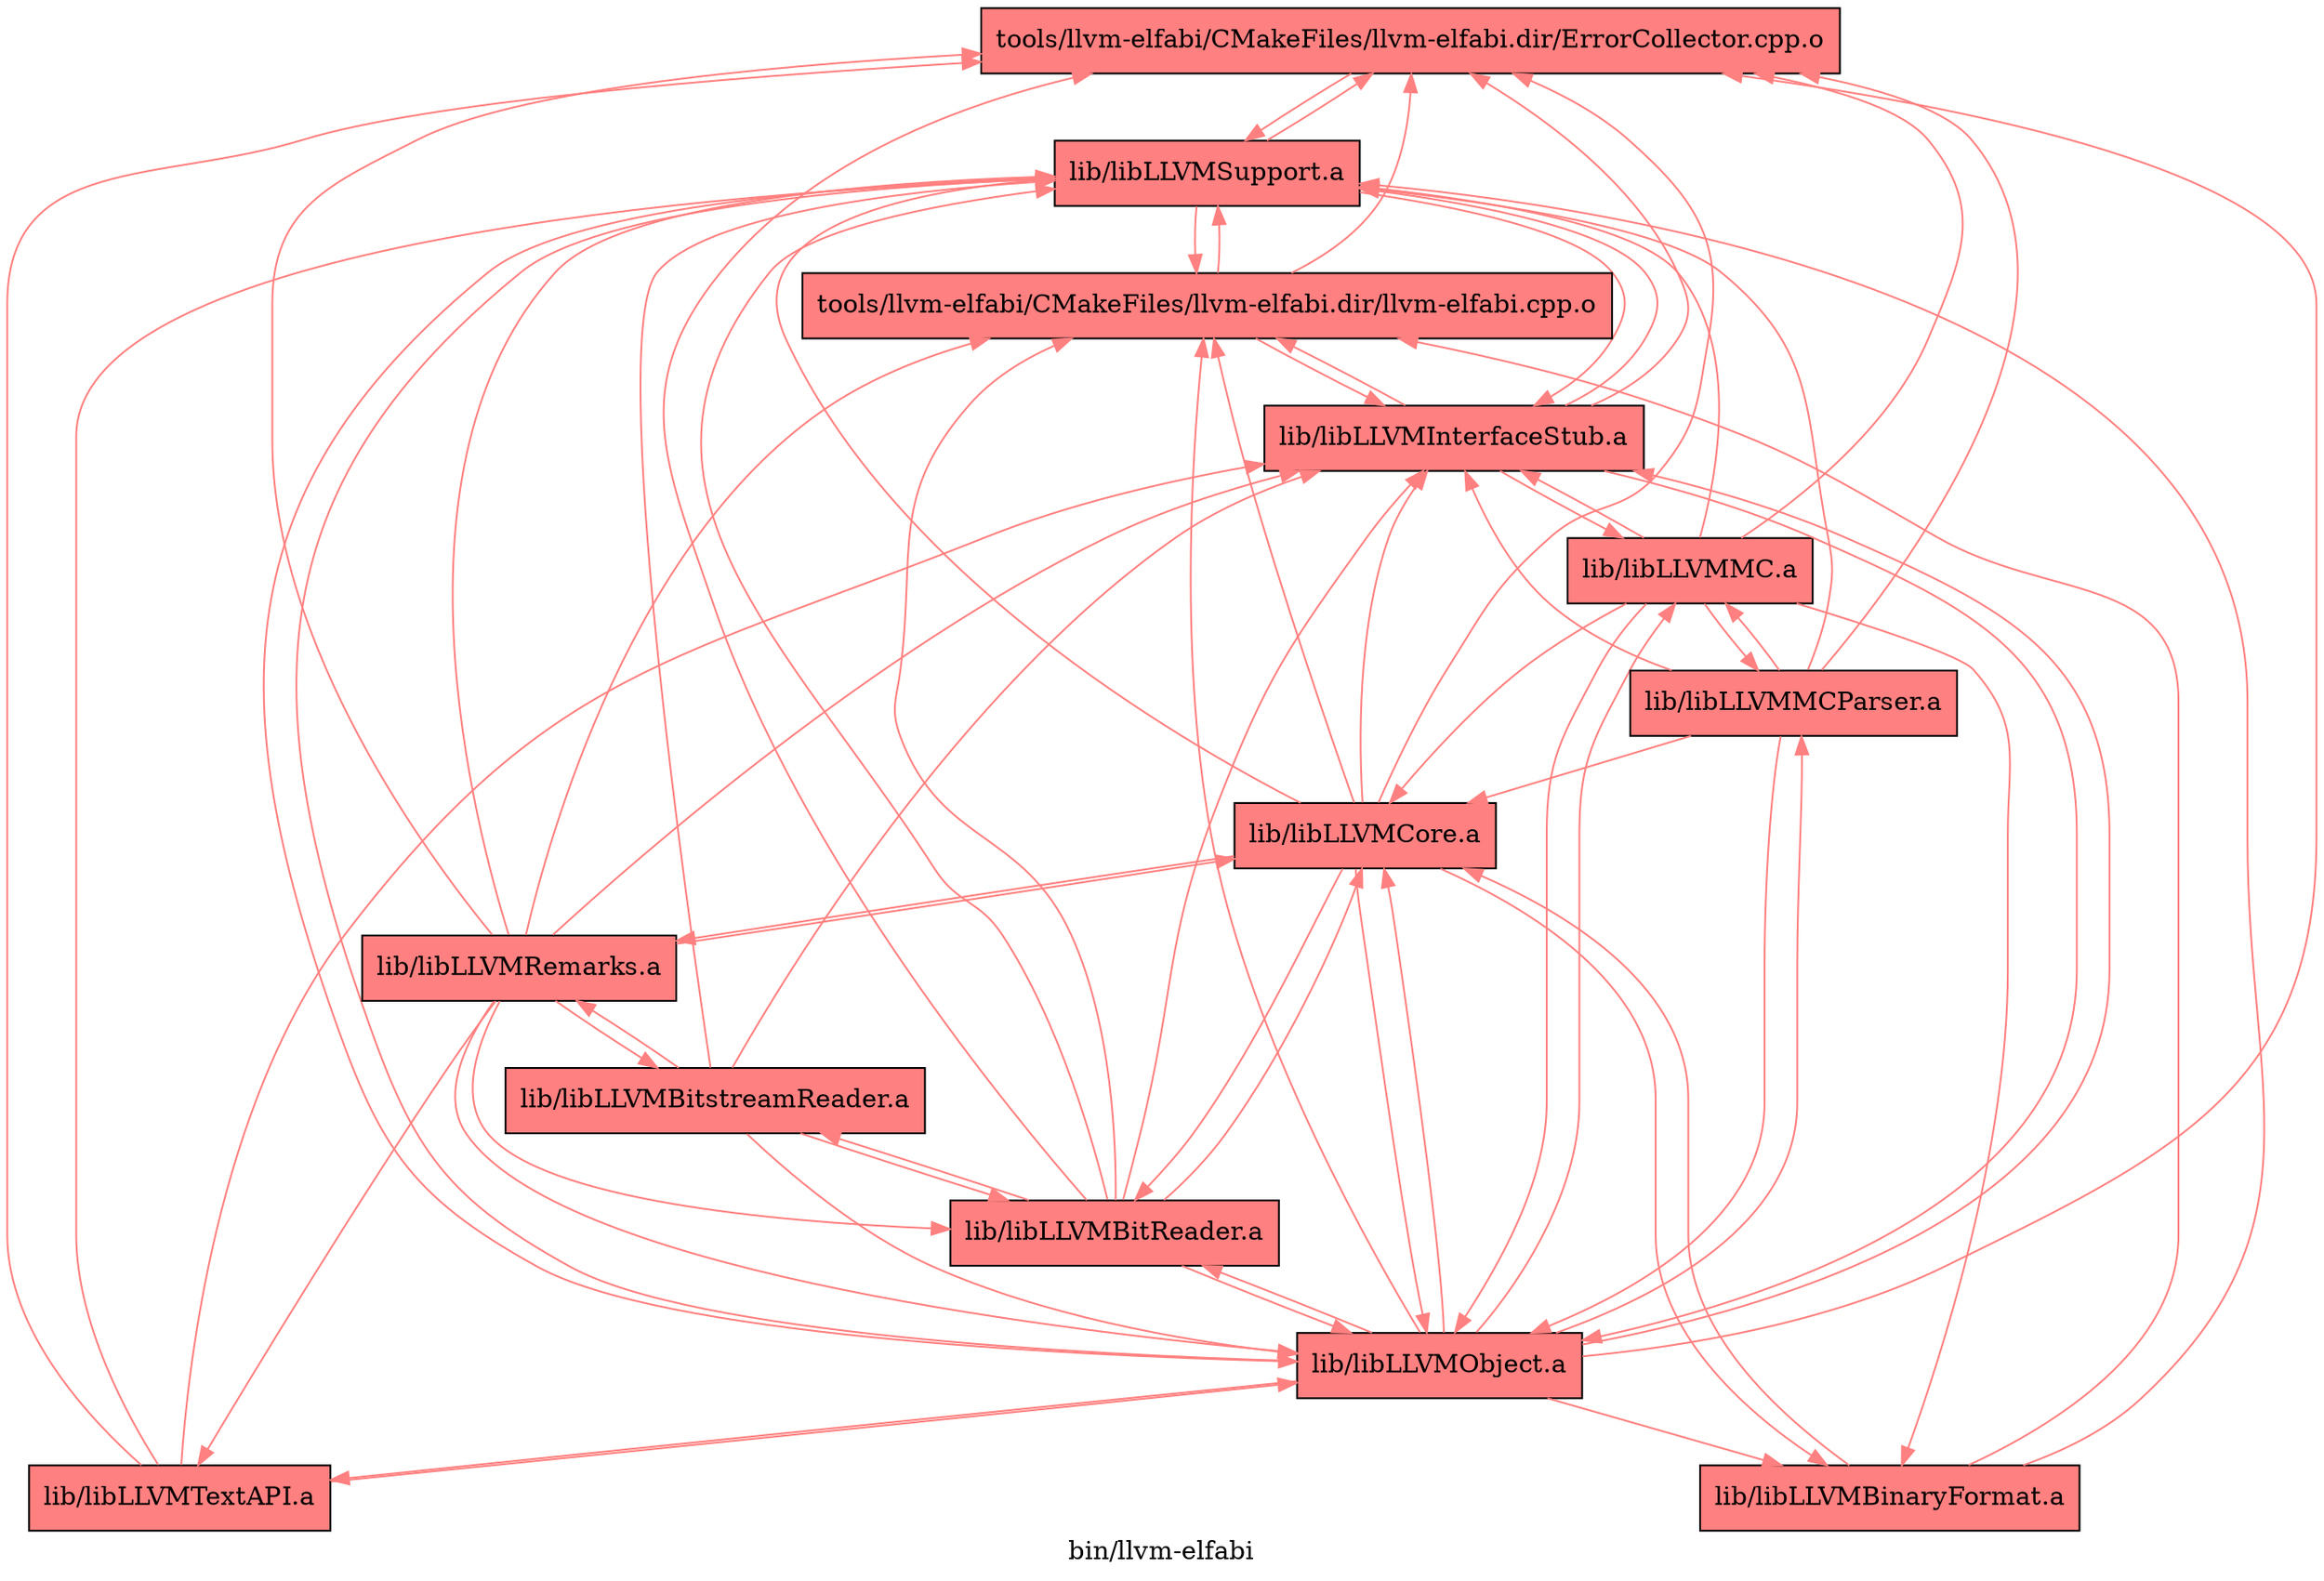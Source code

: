 digraph "bin/llvm-elfabi" {
	label="bin/llvm-elfabi";

	Node0x55e6107841b8 [shape=record,shape=record,style=filled,fillcolor="1.000000 0.5 1",label="{tools/llvm-elfabi/CMakeFiles/llvm-elfabi.dir/ErrorCollector.cpp.o}"];
	Node0x55e6107841b8 -> Node0x55e610784618[color="1.000000 0.5 1"];
	Node0x55e610784618 [shape=record,shape=record,style=filled,fillcolor="1.000000 0.5 1",label="{lib/libLLVMSupport.a}"];
	Node0x55e610784618 -> Node0x55e610784c08[color="1.000000 0.5 1"];
	Node0x55e610784618 -> Node0x55e610783c18[color="1.000000 0.5 1"];
	Node0x55e610784618 -> Node0x55e6107841b8[color="1.000000 0.5 1"];
	Node0x55e610784618 -> Node0x55e610784898[color="1.000000 0.5 1"];
	Node0x55e610784898 [shape=record,shape=record,style=filled,fillcolor="1.000000 0.5 1",label="{tools/llvm-elfabi/CMakeFiles/llvm-elfabi.dir/llvm-elfabi.cpp.o}"];
	Node0x55e610784898 -> Node0x55e6107841b8[color="1.000000 0.5 1"];
	Node0x55e610784898 -> Node0x55e610783c18[color="1.000000 0.5 1"];
	Node0x55e610784898 -> Node0x55e610784618[color="1.000000 0.5 1"];
	Node0x55e610783c18 [shape=record,shape=record,style=filled,fillcolor="1.000000 0.5 1",label="{lib/libLLVMInterfaceStub.a}"];
	Node0x55e610783c18 -> Node0x55e6107841b8[color="1.000000 0.5 1"];
	Node0x55e610783c18 -> Node0x55e610784898[color="1.000000 0.5 1"];
	Node0x55e610783c18 -> Node0x55e610784c08[color="1.000000 0.5 1"];
	Node0x55e610783c18 -> Node0x55e610784618[color="1.000000 0.5 1"];
	Node0x55e610783c18 -> Node0x55e61077d408[color="1.000000 0.5 1"];
	Node0x55e610784c08 [shape=record,shape=record,style=filled,fillcolor="1.000000 0.5 1",label="{lib/libLLVMObject.a}"];
	Node0x55e610784c08 -> Node0x55e610784898[color="1.000000 0.5 1"];
	Node0x55e610784c08 -> Node0x55e610783c18[color="1.000000 0.5 1"];
	Node0x55e610784c08 -> Node0x55e610784618[color="1.000000 0.5 1"];
	Node0x55e610784c08 -> Node0x55e61077ce18[color="1.000000 0.5 1"];
	Node0x55e610784c08 -> Node0x55e6107841b8[color="1.000000 0.5 1"];
	Node0x55e610784c08 -> Node0x55e61077d408[color="1.000000 0.5 1"];
	Node0x55e610784c08 -> Node0x55e610785018[color="1.000000 0.5 1"];
	Node0x55e610784c08 -> Node0x55e61077c3c8[color="1.000000 0.5 1"];
	Node0x55e610784c08 -> Node0x55e61077c418[color="1.000000 0.5 1"];
	Node0x55e610784c08 -> Node0x55e610785568[color="1.000000 0.5 1"];
	Node0x55e61077d408 [shape=record,shape=record,style=filled,fillcolor="1.000000 0.5 1",label="{lib/libLLVMMC.a}"];
	Node0x55e61077d408 -> Node0x55e610784c08[color="1.000000 0.5 1"];
	Node0x55e61077d408 -> Node0x55e610784618[color="1.000000 0.5 1"];
	Node0x55e61077d408 -> Node0x55e61077c3c8[color="1.000000 0.5 1"];
	Node0x55e61077d408 -> Node0x55e610783c18[color="1.000000 0.5 1"];
	Node0x55e61077d408 -> Node0x55e61077c418[color="1.000000 0.5 1"];
	Node0x55e61077d408 -> Node0x55e61077ce18[color="1.000000 0.5 1"];
	Node0x55e61077d408 -> Node0x55e6107841b8[color="1.000000 0.5 1"];
	Node0x55e61077ce18 [shape=record,shape=record,style=filled,fillcolor="1.000000 0.5 1",label="{lib/libLLVMBinaryFormat.a}"];
	Node0x55e61077ce18 -> Node0x55e61077c3c8[color="1.000000 0.5 1"];
	Node0x55e61077ce18 -> Node0x55e610784898[color="1.000000 0.5 1"];
	Node0x55e61077ce18 -> Node0x55e610784618[color="1.000000 0.5 1"];
	Node0x55e610785018 [shape=record,shape=record,style=filled,fillcolor="1.000000 0.5 1",label="{lib/libLLVMBitReader.a}"];
	Node0x55e610785018 -> Node0x55e6107841b8[color="1.000000 0.5 1"];
	Node0x55e610785018 -> Node0x55e610784898[color="1.000000 0.5 1"];
	Node0x55e610785018 -> Node0x55e610783c18[color="1.000000 0.5 1"];
	Node0x55e610785018 -> Node0x55e610784c08[color="1.000000 0.5 1"];
	Node0x55e610785018 -> Node0x55e610784618[color="1.000000 0.5 1"];
	Node0x55e610785018 -> Node0x55e61077c3c8[color="1.000000 0.5 1"];
	Node0x55e610785018 -> Node0x55e61077c968[color="1.000000 0.5 1"];
	Node0x55e61077c3c8 [shape=record,shape=record,style=filled,fillcolor="1.000000 0.5 1",label="{lib/libLLVMCore.a}"];
	Node0x55e61077c3c8 -> Node0x55e610784c08[color="1.000000 0.5 1"];
	Node0x55e61077c3c8 -> Node0x55e610784618[color="1.000000 0.5 1"];
	Node0x55e61077c3c8 -> Node0x55e610785018[color="1.000000 0.5 1"];
	Node0x55e61077c3c8 -> Node0x55e61077ce18[color="1.000000 0.5 1"];
	Node0x55e61077c3c8 -> Node0x55e610784898[color="1.000000 0.5 1"];
	Node0x55e61077c3c8 -> Node0x55e6107841b8[color="1.000000 0.5 1"];
	Node0x55e61077c3c8 -> Node0x55e610783c18[color="1.000000 0.5 1"];
	Node0x55e61077c3c8 -> Node0x55e61077ba18[color="1.000000 0.5 1"];
	Node0x55e61077c418 [shape=record,shape=record,style=filled,fillcolor="1.000000 0.5 1",label="{lib/libLLVMMCParser.a}"];
	Node0x55e61077c418 -> Node0x55e6107841b8[color="1.000000 0.5 1"];
	Node0x55e61077c418 -> Node0x55e610783c18[color="1.000000 0.5 1"];
	Node0x55e61077c418 -> Node0x55e610784c08[color="1.000000 0.5 1"];
	Node0x55e61077c418 -> Node0x55e610784618[color="1.000000 0.5 1"];
	Node0x55e61077c418 -> Node0x55e61077d408[color="1.000000 0.5 1"];
	Node0x55e61077c418 -> Node0x55e61077c3c8[color="1.000000 0.5 1"];
	Node0x55e610785568 [shape=record,shape=record,style=filled,fillcolor="1.000000 0.5 1",label="{lib/libLLVMTextAPI.a}"];
	Node0x55e610785568 -> Node0x55e610784618[color="1.000000 0.5 1"];
	Node0x55e610785568 -> Node0x55e6107841b8[color="1.000000 0.5 1"];
	Node0x55e610785568 -> Node0x55e610783c18[color="1.000000 0.5 1"];
	Node0x55e610785568 -> Node0x55e610784c08[color="1.000000 0.5 1"];
	Node0x55e61077c968 [shape=record,shape=record,style=filled,fillcolor="1.000000 0.5 1",label="{lib/libLLVMBitstreamReader.a}"];
	Node0x55e61077c968 -> Node0x55e610783c18[color="1.000000 0.5 1"];
	Node0x55e61077c968 -> Node0x55e610784c08[color="1.000000 0.5 1"];
	Node0x55e61077c968 -> Node0x55e610784618[color="1.000000 0.5 1"];
	Node0x55e61077c968 -> Node0x55e610785018[color="1.000000 0.5 1"];
	Node0x55e61077c968 -> Node0x55e61077ba18[color="1.000000 0.5 1"];
	Node0x55e61077ba18 [shape=record,shape=record,style=filled,fillcolor="1.000000 0.5 1",label="{lib/libLLVMRemarks.a}"];
	Node0x55e61077ba18 -> Node0x55e610784898[color="1.000000 0.5 1"];
	Node0x55e61077ba18 -> Node0x55e610784618[color="1.000000 0.5 1"];
	Node0x55e61077ba18 -> Node0x55e610785018[color="1.000000 0.5 1"];
	Node0x55e61077ba18 -> Node0x55e610783c18[color="1.000000 0.5 1"];
	Node0x55e61077ba18 -> Node0x55e61077c3c8[color="1.000000 0.5 1"];
	Node0x55e61077ba18 -> Node0x55e6107841b8[color="1.000000 0.5 1"];
	Node0x55e61077ba18 -> Node0x55e610784c08[color="1.000000 0.5 1"];
	Node0x55e61077ba18 -> Node0x55e61077c968[color="1.000000 0.5 1"];
	Node0x55e61077ba18 -> Node0x55e610785568[color="1.000000 0.5 1"];
}
